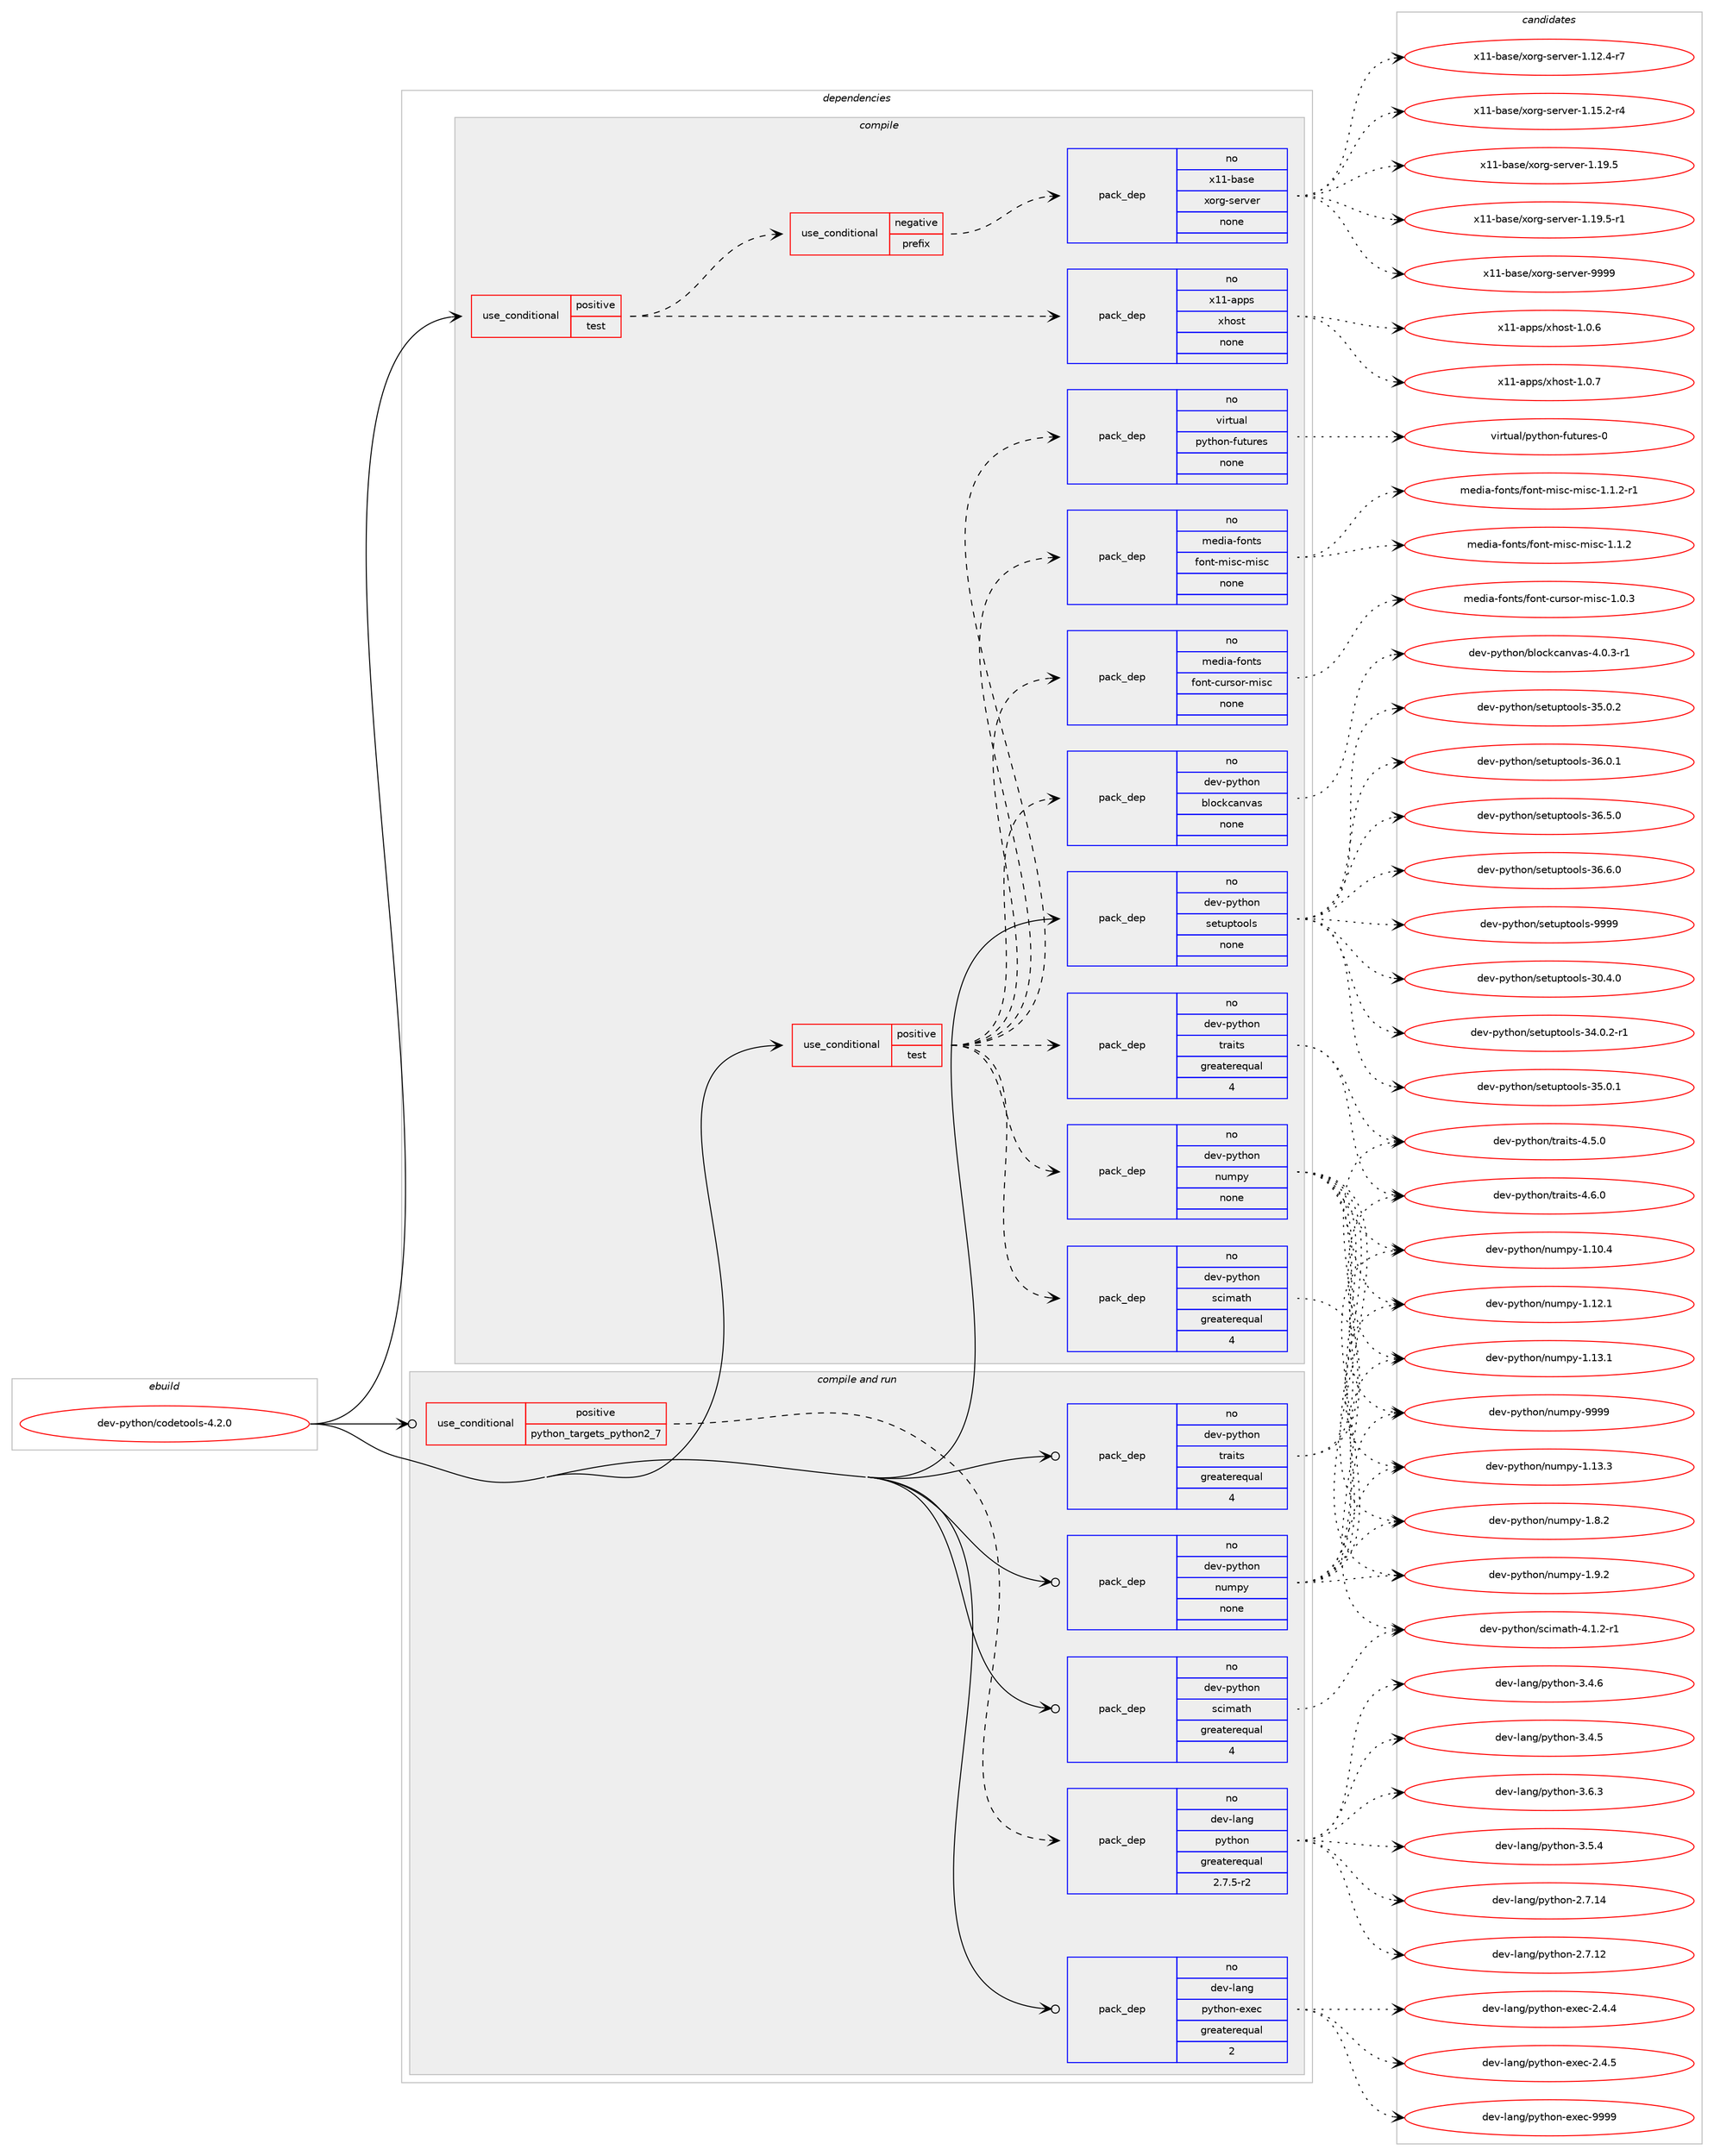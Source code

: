digraph prolog {

# *************
# Graph options
# *************

newrank=true;
concentrate=true;
compound=true;
graph [rankdir=LR,fontname=Helvetica,fontsize=10,ranksep=1.5];#, ranksep=2.5, nodesep=0.2];
edge  [arrowhead=vee];
node  [fontname=Helvetica,fontsize=10];

# **********
# The ebuild
# **********

subgraph cluster_leftcol {
color=gray;
rank=same;
label=<<i>ebuild</i>>;
id [label="dev-python/codetools-4.2.0", color=red, width=4, href="../dev-python/codetools-4.2.0.svg"];
}

# ****************
# The dependencies
# ****************

subgraph cluster_midcol {
color=gray;
label=<<i>dependencies</i>>;
subgraph cluster_compile {
fillcolor="#eeeeee";
style=filled;
label=<<i>compile</i>>;
subgraph cond30820 {
dependency151159 [label=<<TABLE BORDER="0" CELLBORDER="1" CELLSPACING="0" CELLPADDING="4"><TR><TD ROWSPAN="3" CELLPADDING="10">use_conditional</TD></TR><TR><TD>positive</TD></TR><TR><TD>test</TD></TR></TABLE>>, shape=none, color=red];
subgraph cond30821 {
dependency151160 [label=<<TABLE BORDER="0" CELLBORDER="1" CELLSPACING="0" CELLPADDING="4"><TR><TD ROWSPAN="3" CELLPADDING="10">use_conditional</TD></TR><TR><TD>negative</TD></TR><TR><TD>prefix</TD></TR></TABLE>>, shape=none, color=red];
subgraph pack116513 {
dependency151161 [label=<<TABLE BORDER="0" CELLBORDER="1" CELLSPACING="0" CELLPADDING="4" WIDTH="220"><TR><TD ROWSPAN="6" CELLPADDING="30">pack_dep</TD></TR><TR><TD WIDTH="110">no</TD></TR><TR><TD>x11-base</TD></TR><TR><TD>xorg-server</TD></TR><TR><TD>none</TD></TR><TR><TD></TD></TR></TABLE>>, shape=none, color=blue];
}
dependency151160:e -> dependency151161:w [weight=20,style="dashed",arrowhead="vee"];
}
dependency151159:e -> dependency151160:w [weight=20,style="dashed",arrowhead="vee"];
subgraph pack116514 {
dependency151162 [label=<<TABLE BORDER="0" CELLBORDER="1" CELLSPACING="0" CELLPADDING="4" WIDTH="220"><TR><TD ROWSPAN="6" CELLPADDING="30">pack_dep</TD></TR><TR><TD WIDTH="110">no</TD></TR><TR><TD>x11-apps</TD></TR><TR><TD>xhost</TD></TR><TR><TD>none</TD></TR><TR><TD></TD></TR></TABLE>>, shape=none, color=blue];
}
dependency151159:e -> dependency151162:w [weight=20,style="dashed",arrowhead="vee"];
}
id:e -> dependency151159:w [weight=20,style="solid",arrowhead="vee"];
subgraph cond30822 {
dependency151163 [label=<<TABLE BORDER="0" CELLBORDER="1" CELLSPACING="0" CELLPADDING="4"><TR><TD ROWSPAN="3" CELLPADDING="10">use_conditional</TD></TR><TR><TD>positive</TD></TR><TR><TD>test</TD></TR></TABLE>>, shape=none, color=red];
subgraph pack116515 {
dependency151164 [label=<<TABLE BORDER="0" CELLBORDER="1" CELLSPACING="0" CELLPADDING="4" WIDTH="220"><TR><TD ROWSPAN="6" CELLPADDING="30">pack_dep</TD></TR><TR><TD WIDTH="110">no</TD></TR><TR><TD>dev-python</TD></TR><TR><TD>numpy</TD></TR><TR><TD>none</TD></TR><TR><TD></TD></TR></TABLE>>, shape=none, color=blue];
}
dependency151163:e -> dependency151164:w [weight=20,style="dashed",arrowhead="vee"];
subgraph pack116516 {
dependency151165 [label=<<TABLE BORDER="0" CELLBORDER="1" CELLSPACING="0" CELLPADDING="4" WIDTH="220"><TR><TD ROWSPAN="6" CELLPADDING="30">pack_dep</TD></TR><TR><TD WIDTH="110">no</TD></TR><TR><TD>dev-python</TD></TR><TR><TD>scimath</TD></TR><TR><TD>greaterequal</TD></TR><TR><TD>4</TD></TR></TABLE>>, shape=none, color=blue];
}
dependency151163:e -> dependency151165:w [weight=20,style="dashed",arrowhead="vee"];
subgraph pack116517 {
dependency151166 [label=<<TABLE BORDER="0" CELLBORDER="1" CELLSPACING="0" CELLPADDING="4" WIDTH="220"><TR><TD ROWSPAN="6" CELLPADDING="30">pack_dep</TD></TR><TR><TD WIDTH="110">no</TD></TR><TR><TD>dev-python</TD></TR><TR><TD>traits</TD></TR><TR><TD>greaterequal</TD></TR><TR><TD>4</TD></TR></TABLE>>, shape=none, color=blue];
}
dependency151163:e -> dependency151166:w [weight=20,style="dashed",arrowhead="vee"];
subgraph pack116518 {
dependency151167 [label=<<TABLE BORDER="0" CELLBORDER="1" CELLSPACING="0" CELLPADDING="4" WIDTH="220"><TR><TD ROWSPAN="6" CELLPADDING="30">pack_dep</TD></TR><TR><TD WIDTH="110">no</TD></TR><TR><TD>dev-python</TD></TR><TR><TD>blockcanvas</TD></TR><TR><TD>none</TD></TR><TR><TD></TD></TR></TABLE>>, shape=none, color=blue];
}
dependency151163:e -> dependency151167:w [weight=20,style="dashed",arrowhead="vee"];
subgraph pack116519 {
dependency151168 [label=<<TABLE BORDER="0" CELLBORDER="1" CELLSPACING="0" CELLPADDING="4" WIDTH="220"><TR><TD ROWSPAN="6" CELLPADDING="30">pack_dep</TD></TR><TR><TD WIDTH="110">no</TD></TR><TR><TD>media-fonts</TD></TR><TR><TD>font-cursor-misc</TD></TR><TR><TD>none</TD></TR><TR><TD></TD></TR></TABLE>>, shape=none, color=blue];
}
dependency151163:e -> dependency151168:w [weight=20,style="dashed",arrowhead="vee"];
subgraph pack116520 {
dependency151169 [label=<<TABLE BORDER="0" CELLBORDER="1" CELLSPACING="0" CELLPADDING="4" WIDTH="220"><TR><TD ROWSPAN="6" CELLPADDING="30">pack_dep</TD></TR><TR><TD WIDTH="110">no</TD></TR><TR><TD>media-fonts</TD></TR><TR><TD>font-misc-misc</TD></TR><TR><TD>none</TD></TR><TR><TD></TD></TR></TABLE>>, shape=none, color=blue];
}
dependency151163:e -> dependency151169:w [weight=20,style="dashed",arrowhead="vee"];
subgraph pack116521 {
dependency151170 [label=<<TABLE BORDER="0" CELLBORDER="1" CELLSPACING="0" CELLPADDING="4" WIDTH="220"><TR><TD ROWSPAN="6" CELLPADDING="30">pack_dep</TD></TR><TR><TD WIDTH="110">no</TD></TR><TR><TD>virtual</TD></TR><TR><TD>python-futures</TD></TR><TR><TD>none</TD></TR><TR><TD></TD></TR></TABLE>>, shape=none, color=blue];
}
dependency151163:e -> dependency151170:w [weight=20,style="dashed",arrowhead="vee"];
}
id:e -> dependency151163:w [weight=20,style="solid",arrowhead="vee"];
subgraph pack116522 {
dependency151171 [label=<<TABLE BORDER="0" CELLBORDER="1" CELLSPACING="0" CELLPADDING="4" WIDTH="220"><TR><TD ROWSPAN="6" CELLPADDING="30">pack_dep</TD></TR><TR><TD WIDTH="110">no</TD></TR><TR><TD>dev-python</TD></TR><TR><TD>setuptools</TD></TR><TR><TD>none</TD></TR><TR><TD></TD></TR></TABLE>>, shape=none, color=blue];
}
id:e -> dependency151171:w [weight=20,style="solid",arrowhead="vee"];
}
subgraph cluster_compileandrun {
fillcolor="#eeeeee";
style=filled;
label=<<i>compile and run</i>>;
subgraph cond30823 {
dependency151172 [label=<<TABLE BORDER="0" CELLBORDER="1" CELLSPACING="0" CELLPADDING="4"><TR><TD ROWSPAN="3" CELLPADDING="10">use_conditional</TD></TR><TR><TD>positive</TD></TR><TR><TD>python_targets_python2_7</TD></TR></TABLE>>, shape=none, color=red];
subgraph pack116523 {
dependency151173 [label=<<TABLE BORDER="0" CELLBORDER="1" CELLSPACING="0" CELLPADDING="4" WIDTH="220"><TR><TD ROWSPAN="6" CELLPADDING="30">pack_dep</TD></TR><TR><TD WIDTH="110">no</TD></TR><TR><TD>dev-lang</TD></TR><TR><TD>python</TD></TR><TR><TD>greaterequal</TD></TR><TR><TD>2.7.5-r2</TD></TR></TABLE>>, shape=none, color=blue];
}
dependency151172:e -> dependency151173:w [weight=20,style="dashed",arrowhead="vee"];
}
id:e -> dependency151172:w [weight=20,style="solid",arrowhead="odotvee"];
subgraph pack116524 {
dependency151174 [label=<<TABLE BORDER="0" CELLBORDER="1" CELLSPACING="0" CELLPADDING="4" WIDTH="220"><TR><TD ROWSPAN="6" CELLPADDING="30">pack_dep</TD></TR><TR><TD WIDTH="110">no</TD></TR><TR><TD>dev-lang</TD></TR><TR><TD>python-exec</TD></TR><TR><TD>greaterequal</TD></TR><TR><TD>2</TD></TR></TABLE>>, shape=none, color=blue];
}
id:e -> dependency151174:w [weight=20,style="solid",arrowhead="odotvee"];
subgraph pack116525 {
dependency151175 [label=<<TABLE BORDER="0" CELLBORDER="1" CELLSPACING="0" CELLPADDING="4" WIDTH="220"><TR><TD ROWSPAN="6" CELLPADDING="30">pack_dep</TD></TR><TR><TD WIDTH="110">no</TD></TR><TR><TD>dev-python</TD></TR><TR><TD>numpy</TD></TR><TR><TD>none</TD></TR><TR><TD></TD></TR></TABLE>>, shape=none, color=blue];
}
id:e -> dependency151175:w [weight=20,style="solid",arrowhead="odotvee"];
subgraph pack116526 {
dependency151176 [label=<<TABLE BORDER="0" CELLBORDER="1" CELLSPACING="0" CELLPADDING="4" WIDTH="220"><TR><TD ROWSPAN="6" CELLPADDING="30">pack_dep</TD></TR><TR><TD WIDTH="110">no</TD></TR><TR><TD>dev-python</TD></TR><TR><TD>scimath</TD></TR><TR><TD>greaterequal</TD></TR><TR><TD>4</TD></TR></TABLE>>, shape=none, color=blue];
}
id:e -> dependency151176:w [weight=20,style="solid",arrowhead="odotvee"];
subgraph pack116527 {
dependency151177 [label=<<TABLE BORDER="0" CELLBORDER="1" CELLSPACING="0" CELLPADDING="4" WIDTH="220"><TR><TD ROWSPAN="6" CELLPADDING="30">pack_dep</TD></TR><TR><TD WIDTH="110">no</TD></TR><TR><TD>dev-python</TD></TR><TR><TD>traits</TD></TR><TR><TD>greaterequal</TD></TR><TR><TD>4</TD></TR></TABLE>>, shape=none, color=blue];
}
id:e -> dependency151177:w [weight=20,style="solid",arrowhead="odotvee"];
}
subgraph cluster_run {
fillcolor="#eeeeee";
style=filled;
label=<<i>run</i>>;
}
}

# **************
# The candidates
# **************

subgraph cluster_choices {
rank=same;
color=gray;
label=<<i>candidates</i>>;

subgraph choice116513 {
color=black;
nodesep=1;
choice12049494598971151014712011111410345115101114118101114454946495046524511455 [label="x11-base/xorg-server-1.12.4-r7", color=red, width=4,href="../x11-base/xorg-server-1.12.4-r7.svg"];
choice12049494598971151014712011111410345115101114118101114454946495346504511452 [label="x11-base/xorg-server-1.15.2-r4", color=red, width=4,href="../x11-base/xorg-server-1.15.2-r4.svg"];
choice1204949459897115101471201111141034511510111411810111445494649574653 [label="x11-base/xorg-server-1.19.5", color=red, width=4,href="../x11-base/xorg-server-1.19.5.svg"];
choice12049494598971151014712011111410345115101114118101114454946495746534511449 [label="x11-base/xorg-server-1.19.5-r1", color=red, width=4,href="../x11-base/xorg-server-1.19.5-r1.svg"];
choice120494945989711510147120111114103451151011141181011144557575757 [label="x11-base/xorg-server-9999", color=red, width=4,href="../x11-base/xorg-server-9999.svg"];
dependency151161:e -> choice12049494598971151014712011111410345115101114118101114454946495046524511455:w [style=dotted,weight="100"];
dependency151161:e -> choice12049494598971151014712011111410345115101114118101114454946495346504511452:w [style=dotted,weight="100"];
dependency151161:e -> choice1204949459897115101471201111141034511510111411810111445494649574653:w [style=dotted,weight="100"];
dependency151161:e -> choice12049494598971151014712011111410345115101114118101114454946495746534511449:w [style=dotted,weight="100"];
dependency151161:e -> choice120494945989711510147120111114103451151011141181011144557575757:w [style=dotted,weight="100"];
}
subgraph choice116514 {
color=black;
nodesep=1;
choice1204949459711211211547120104111115116454946484654 [label="x11-apps/xhost-1.0.6", color=red, width=4,href="../x11-apps/xhost-1.0.6.svg"];
choice1204949459711211211547120104111115116454946484655 [label="x11-apps/xhost-1.0.7", color=red, width=4,href="../x11-apps/xhost-1.0.7.svg"];
dependency151162:e -> choice1204949459711211211547120104111115116454946484654:w [style=dotted,weight="100"];
dependency151162:e -> choice1204949459711211211547120104111115116454946484655:w [style=dotted,weight="100"];
}
subgraph choice116515 {
color=black;
nodesep=1;
choice100101118451121211161041111104711011710911212145494649484652 [label="dev-python/numpy-1.10.4", color=red, width=4,href="../dev-python/numpy-1.10.4.svg"];
choice100101118451121211161041111104711011710911212145494649504649 [label="dev-python/numpy-1.12.1", color=red, width=4,href="../dev-python/numpy-1.12.1.svg"];
choice100101118451121211161041111104711011710911212145494649514649 [label="dev-python/numpy-1.13.1", color=red, width=4,href="../dev-python/numpy-1.13.1.svg"];
choice100101118451121211161041111104711011710911212145494649514651 [label="dev-python/numpy-1.13.3", color=red, width=4,href="../dev-python/numpy-1.13.3.svg"];
choice1001011184511212111610411111047110117109112121454946564650 [label="dev-python/numpy-1.8.2", color=red, width=4,href="../dev-python/numpy-1.8.2.svg"];
choice1001011184511212111610411111047110117109112121454946574650 [label="dev-python/numpy-1.9.2", color=red, width=4,href="../dev-python/numpy-1.9.2.svg"];
choice10010111845112121116104111110471101171091121214557575757 [label="dev-python/numpy-9999", color=red, width=4,href="../dev-python/numpy-9999.svg"];
dependency151164:e -> choice100101118451121211161041111104711011710911212145494649484652:w [style=dotted,weight="100"];
dependency151164:e -> choice100101118451121211161041111104711011710911212145494649504649:w [style=dotted,weight="100"];
dependency151164:e -> choice100101118451121211161041111104711011710911212145494649514649:w [style=dotted,weight="100"];
dependency151164:e -> choice100101118451121211161041111104711011710911212145494649514651:w [style=dotted,weight="100"];
dependency151164:e -> choice1001011184511212111610411111047110117109112121454946564650:w [style=dotted,weight="100"];
dependency151164:e -> choice1001011184511212111610411111047110117109112121454946574650:w [style=dotted,weight="100"];
dependency151164:e -> choice10010111845112121116104111110471101171091121214557575757:w [style=dotted,weight="100"];
}
subgraph choice116516 {
color=black;
nodesep=1;
choice100101118451121211161041111104711599105109971161044552464946504511449 [label="dev-python/scimath-4.1.2-r1", color=red, width=4,href="../dev-python/scimath-4.1.2-r1.svg"];
dependency151165:e -> choice100101118451121211161041111104711599105109971161044552464946504511449:w [style=dotted,weight="100"];
}
subgraph choice116517 {
color=black;
nodesep=1;
choice100101118451121211161041111104711611497105116115455246534648 [label="dev-python/traits-4.5.0", color=red, width=4,href="../dev-python/traits-4.5.0.svg"];
choice100101118451121211161041111104711611497105116115455246544648 [label="dev-python/traits-4.6.0", color=red, width=4,href="../dev-python/traits-4.6.0.svg"];
dependency151166:e -> choice100101118451121211161041111104711611497105116115455246534648:w [style=dotted,weight="100"];
dependency151166:e -> choice100101118451121211161041111104711611497105116115455246544648:w [style=dotted,weight="100"];
}
subgraph choice116518 {
color=black;
nodesep=1;
choice100101118451121211161041111104798108111991079997110118971154552464846514511449 [label="dev-python/blockcanvas-4.0.3-r1", color=red, width=4,href="../dev-python/blockcanvas-4.0.3-r1.svg"];
dependency151167:e -> choice100101118451121211161041111104798108111991079997110118971154552464846514511449:w [style=dotted,weight="100"];
}
subgraph choice116519 {
color=black;
nodesep=1;
choice10910110010597451021111101161154710211111011645991171141151111144510910511599454946484651 [label="media-fonts/font-cursor-misc-1.0.3", color=red, width=4,href="../media-fonts/font-cursor-misc-1.0.3.svg"];
dependency151168:e -> choice10910110010597451021111101161154710211111011645991171141151111144510910511599454946484651:w [style=dotted,weight="100"];
}
subgraph choice116520 {
color=black;
nodesep=1;
choice10910110010597451021111101161154710211111011645109105115994510910511599454946494650 [label="media-fonts/font-misc-misc-1.1.2", color=red, width=4,href="../media-fonts/font-misc-misc-1.1.2.svg"];
choice109101100105974510211111011611547102111110116451091051159945109105115994549464946504511449 [label="media-fonts/font-misc-misc-1.1.2-r1", color=red, width=4,href="../media-fonts/font-misc-misc-1.1.2-r1.svg"];
dependency151169:e -> choice10910110010597451021111101161154710211111011645109105115994510910511599454946494650:w [style=dotted,weight="100"];
dependency151169:e -> choice109101100105974510211111011611547102111110116451091051159945109105115994549464946504511449:w [style=dotted,weight="100"];
}
subgraph choice116521 {
color=black;
nodesep=1;
choice1181051141161179710847112121116104111110451021171161171141011154548 [label="virtual/python-futures-0", color=red, width=4,href="../virtual/python-futures-0.svg"];
dependency151170:e -> choice1181051141161179710847112121116104111110451021171161171141011154548:w [style=dotted,weight="100"];
}
subgraph choice116522 {
color=black;
nodesep=1;
choice100101118451121211161041111104711510111611711211611111110811545514846524648 [label="dev-python/setuptools-30.4.0", color=red, width=4,href="../dev-python/setuptools-30.4.0.svg"];
choice1001011184511212111610411111047115101116117112116111111108115455152464846504511449 [label="dev-python/setuptools-34.0.2-r1", color=red, width=4,href="../dev-python/setuptools-34.0.2-r1.svg"];
choice100101118451121211161041111104711510111611711211611111110811545515346484649 [label="dev-python/setuptools-35.0.1", color=red, width=4,href="../dev-python/setuptools-35.0.1.svg"];
choice100101118451121211161041111104711510111611711211611111110811545515346484650 [label="dev-python/setuptools-35.0.2", color=red, width=4,href="../dev-python/setuptools-35.0.2.svg"];
choice100101118451121211161041111104711510111611711211611111110811545515446484649 [label="dev-python/setuptools-36.0.1", color=red, width=4,href="../dev-python/setuptools-36.0.1.svg"];
choice100101118451121211161041111104711510111611711211611111110811545515446534648 [label="dev-python/setuptools-36.5.0", color=red, width=4,href="../dev-python/setuptools-36.5.0.svg"];
choice100101118451121211161041111104711510111611711211611111110811545515446544648 [label="dev-python/setuptools-36.6.0", color=red, width=4,href="../dev-python/setuptools-36.6.0.svg"];
choice10010111845112121116104111110471151011161171121161111111081154557575757 [label="dev-python/setuptools-9999", color=red, width=4,href="../dev-python/setuptools-9999.svg"];
dependency151171:e -> choice100101118451121211161041111104711510111611711211611111110811545514846524648:w [style=dotted,weight="100"];
dependency151171:e -> choice1001011184511212111610411111047115101116117112116111111108115455152464846504511449:w [style=dotted,weight="100"];
dependency151171:e -> choice100101118451121211161041111104711510111611711211611111110811545515346484649:w [style=dotted,weight="100"];
dependency151171:e -> choice100101118451121211161041111104711510111611711211611111110811545515346484650:w [style=dotted,weight="100"];
dependency151171:e -> choice100101118451121211161041111104711510111611711211611111110811545515446484649:w [style=dotted,weight="100"];
dependency151171:e -> choice100101118451121211161041111104711510111611711211611111110811545515446534648:w [style=dotted,weight="100"];
dependency151171:e -> choice100101118451121211161041111104711510111611711211611111110811545515446544648:w [style=dotted,weight="100"];
dependency151171:e -> choice10010111845112121116104111110471151011161171121161111111081154557575757:w [style=dotted,weight="100"];
}
subgraph choice116523 {
color=black;
nodesep=1;
choice10010111845108971101034711212111610411111045504655464950 [label="dev-lang/python-2.7.12", color=red, width=4,href="../dev-lang/python-2.7.12.svg"];
choice10010111845108971101034711212111610411111045504655464952 [label="dev-lang/python-2.7.14", color=red, width=4,href="../dev-lang/python-2.7.14.svg"];
choice100101118451089711010347112121116104111110455146524653 [label="dev-lang/python-3.4.5", color=red, width=4,href="../dev-lang/python-3.4.5.svg"];
choice100101118451089711010347112121116104111110455146524654 [label="dev-lang/python-3.4.6", color=red, width=4,href="../dev-lang/python-3.4.6.svg"];
choice100101118451089711010347112121116104111110455146534652 [label="dev-lang/python-3.5.4", color=red, width=4,href="../dev-lang/python-3.5.4.svg"];
choice100101118451089711010347112121116104111110455146544651 [label="dev-lang/python-3.6.3", color=red, width=4,href="../dev-lang/python-3.6.3.svg"];
dependency151173:e -> choice10010111845108971101034711212111610411111045504655464950:w [style=dotted,weight="100"];
dependency151173:e -> choice10010111845108971101034711212111610411111045504655464952:w [style=dotted,weight="100"];
dependency151173:e -> choice100101118451089711010347112121116104111110455146524653:w [style=dotted,weight="100"];
dependency151173:e -> choice100101118451089711010347112121116104111110455146524654:w [style=dotted,weight="100"];
dependency151173:e -> choice100101118451089711010347112121116104111110455146534652:w [style=dotted,weight="100"];
dependency151173:e -> choice100101118451089711010347112121116104111110455146544651:w [style=dotted,weight="100"];
}
subgraph choice116524 {
color=black;
nodesep=1;
choice1001011184510897110103471121211161041111104510112010199455046524652 [label="dev-lang/python-exec-2.4.4", color=red, width=4,href="../dev-lang/python-exec-2.4.4.svg"];
choice1001011184510897110103471121211161041111104510112010199455046524653 [label="dev-lang/python-exec-2.4.5", color=red, width=4,href="../dev-lang/python-exec-2.4.5.svg"];
choice10010111845108971101034711212111610411111045101120101994557575757 [label="dev-lang/python-exec-9999", color=red, width=4,href="../dev-lang/python-exec-9999.svg"];
dependency151174:e -> choice1001011184510897110103471121211161041111104510112010199455046524652:w [style=dotted,weight="100"];
dependency151174:e -> choice1001011184510897110103471121211161041111104510112010199455046524653:w [style=dotted,weight="100"];
dependency151174:e -> choice10010111845108971101034711212111610411111045101120101994557575757:w [style=dotted,weight="100"];
}
subgraph choice116525 {
color=black;
nodesep=1;
choice100101118451121211161041111104711011710911212145494649484652 [label="dev-python/numpy-1.10.4", color=red, width=4,href="../dev-python/numpy-1.10.4.svg"];
choice100101118451121211161041111104711011710911212145494649504649 [label="dev-python/numpy-1.12.1", color=red, width=4,href="../dev-python/numpy-1.12.1.svg"];
choice100101118451121211161041111104711011710911212145494649514649 [label="dev-python/numpy-1.13.1", color=red, width=4,href="../dev-python/numpy-1.13.1.svg"];
choice100101118451121211161041111104711011710911212145494649514651 [label="dev-python/numpy-1.13.3", color=red, width=4,href="../dev-python/numpy-1.13.3.svg"];
choice1001011184511212111610411111047110117109112121454946564650 [label="dev-python/numpy-1.8.2", color=red, width=4,href="../dev-python/numpy-1.8.2.svg"];
choice1001011184511212111610411111047110117109112121454946574650 [label="dev-python/numpy-1.9.2", color=red, width=4,href="../dev-python/numpy-1.9.2.svg"];
choice10010111845112121116104111110471101171091121214557575757 [label="dev-python/numpy-9999", color=red, width=4,href="../dev-python/numpy-9999.svg"];
dependency151175:e -> choice100101118451121211161041111104711011710911212145494649484652:w [style=dotted,weight="100"];
dependency151175:e -> choice100101118451121211161041111104711011710911212145494649504649:w [style=dotted,weight="100"];
dependency151175:e -> choice100101118451121211161041111104711011710911212145494649514649:w [style=dotted,weight="100"];
dependency151175:e -> choice100101118451121211161041111104711011710911212145494649514651:w [style=dotted,weight="100"];
dependency151175:e -> choice1001011184511212111610411111047110117109112121454946564650:w [style=dotted,weight="100"];
dependency151175:e -> choice1001011184511212111610411111047110117109112121454946574650:w [style=dotted,weight="100"];
dependency151175:e -> choice10010111845112121116104111110471101171091121214557575757:w [style=dotted,weight="100"];
}
subgraph choice116526 {
color=black;
nodesep=1;
choice100101118451121211161041111104711599105109971161044552464946504511449 [label="dev-python/scimath-4.1.2-r1", color=red, width=4,href="../dev-python/scimath-4.1.2-r1.svg"];
dependency151176:e -> choice100101118451121211161041111104711599105109971161044552464946504511449:w [style=dotted,weight="100"];
}
subgraph choice116527 {
color=black;
nodesep=1;
choice100101118451121211161041111104711611497105116115455246534648 [label="dev-python/traits-4.5.0", color=red, width=4,href="../dev-python/traits-4.5.0.svg"];
choice100101118451121211161041111104711611497105116115455246544648 [label="dev-python/traits-4.6.0", color=red, width=4,href="../dev-python/traits-4.6.0.svg"];
dependency151177:e -> choice100101118451121211161041111104711611497105116115455246534648:w [style=dotted,weight="100"];
dependency151177:e -> choice100101118451121211161041111104711611497105116115455246544648:w [style=dotted,weight="100"];
}
}

}
